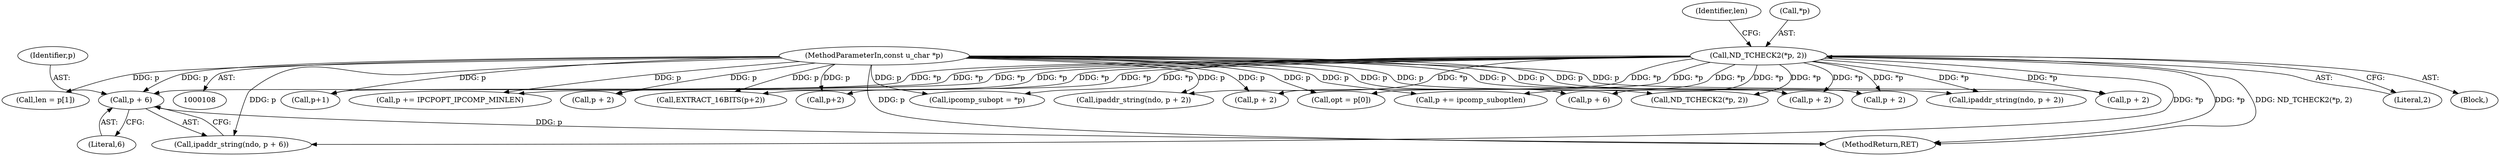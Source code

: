 digraph "0_tcpdump_7029d15f148ef24bb7c6668bc640f5470d085e5a_1@pointer" {
"1000212" [label="(Call,p + 6)"];
"1000110" [label="(MethodParameterIn,const u_char *p)"];
"1000125" [label="(Call,ND_TCHECK2(*p, 2))"];
"1000130" [label="(Identifier,len)"];
"1000339" [label="(Call,p += ipcomp_suboptlen)"];
"1000300" [label="(Call,ND_TCHECK2(*p, 2))"];
"1000311" [label="(Call,p+1)"];
"1000286" [label="(Call,p += IPCPOPT_IPCOMP_MINLEN)"];
"1000376" [label="(Call,p + 2)"];
"1000212" [label="(Call,p + 6)"];
"1000423" [label="(MethodReturn,RET)"];
"1000236" [label="(Call,EXTRACT_16BITS(p+2))"];
"1000237" [label="(Call,p+2)"];
"1000304" [label="(Call,ipcomp_subopt = *p)"];
"1000374" [label="(Call,ipaddr_string(ndo, p + 2))"];
"1000230" [label="(Call,p + 2)"];
"1000126" [label="(Call,*p)"];
"1000134" [label="(Call,opt = p[0])"];
"1000125" [label="(Call,ND_TCHECK2(*p, 2))"];
"1000214" [label="(Literal,6)"];
"1000195" [label="(Call,p + 6)"];
"1000128" [label="(Literal,2)"];
"1000112" [label="(Block,)"];
"1000213" [label="(Identifier,p)"];
"1000365" [label="(Call,p + 2)"];
"1000207" [label="(Call,p + 2)"];
"1000110" [label="(MethodParameterIn,const u_char *p)"];
"1000205" [label="(Call,ipaddr_string(ndo, p + 2))"];
"1000272" [label="(Call,p + 2)"];
"1000129" [label="(Call,len = p[1])"];
"1000210" [label="(Call,ipaddr_string(ndo, p + 6))"];
"1000212" -> "1000210"  [label="AST: "];
"1000212" -> "1000214"  [label="CFG: "];
"1000213" -> "1000212"  [label="AST: "];
"1000214" -> "1000212"  [label="AST: "];
"1000210" -> "1000212"  [label="CFG: "];
"1000212" -> "1000423"  [label="DDG: p"];
"1000110" -> "1000212"  [label="DDG: p"];
"1000125" -> "1000212"  [label="DDG: *p"];
"1000110" -> "1000108"  [label="AST: "];
"1000110" -> "1000423"  [label="DDG: p"];
"1000110" -> "1000129"  [label="DDG: p"];
"1000110" -> "1000134"  [label="DDG: p"];
"1000110" -> "1000195"  [label="DDG: p"];
"1000110" -> "1000205"  [label="DDG: p"];
"1000110" -> "1000207"  [label="DDG: p"];
"1000110" -> "1000210"  [label="DDG: p"];
"1000110" -> "1000230"  [label="DDG: p"];
"1000110" -> "1000236"  [label="DDG: p"];
"1000110" -> "1000237"  [label="DDG: p"];
"1000110" -> "1000272"  [label="DDG: p"];
"1000110" -> "1000286"  [label="DDG: p"];
"1000110" -> "1000300"  [label="DDG: p"];
"1000110" -> "1000304"  [label="DDG: p"];
"1000110" -> "1000311"  [label="DDG: p"];
"1000110" -> "1000339"  [label="DDG: p"];
"1000110" -> "1000365"  [label="DDG: p"];
"1000110" -> "1000374"  [label="DDG: p"];
"1000110" -> "1000376"  [label="DDG: p"];
"1000125" -> "1000112"  [label="AST: "];
"1000125" -> "1000128"  [label="CFG: "];
"1000126" -> "1000125"  [label="AST: "];
"1000128" -> "1000125"  [label="AST: "];
"1000130" -> "1000125"  [label="CFG: "];
"1000125" -> "1000423"  [label="DDG: *p"];
"1000125" -> "1000423"  [label="DDG: ND_TCHECK2(*p, 2)"];
"1000125" -> "1000134"  [label="DDG: *p"];
"1000125" -> "1000195"  [label="DDG: *p"];
"1000125" -> "1000205"  [label="DDG: *p"];
"1000125" -> "1000207"  [label="DDG: *p"];
"1000125" -> "1000210"  [label="DDG: *p"];
"1000125" -> "1000230"  [label="DDG: *p"];
"1000125" -> "1000236"  [label="DDG: *p"];
"1000125" -> "1000237"  [label="DDG: *p"];
"1000125" -> "1000272"  [label="DDG: *p"];
"1000125" -> "1000286"  [label="DDG: *p"];
"1000125" -> "1000300"  [label="DDG: *p"];
"1000125" -> "1000304"  [label="DDG: *p"];
"1000125" -> "1000311"  [label="DDG: *p"];
"1000125" -> "1000339"  [label="DDG: *p"];
"1000125" -> "1000365"  [label="DDG: *p"];
"1000125" -> "1000374"  [label="DDG: *p"];
"1000125" -> "1000376"  [label="DDG: *p"];
}
